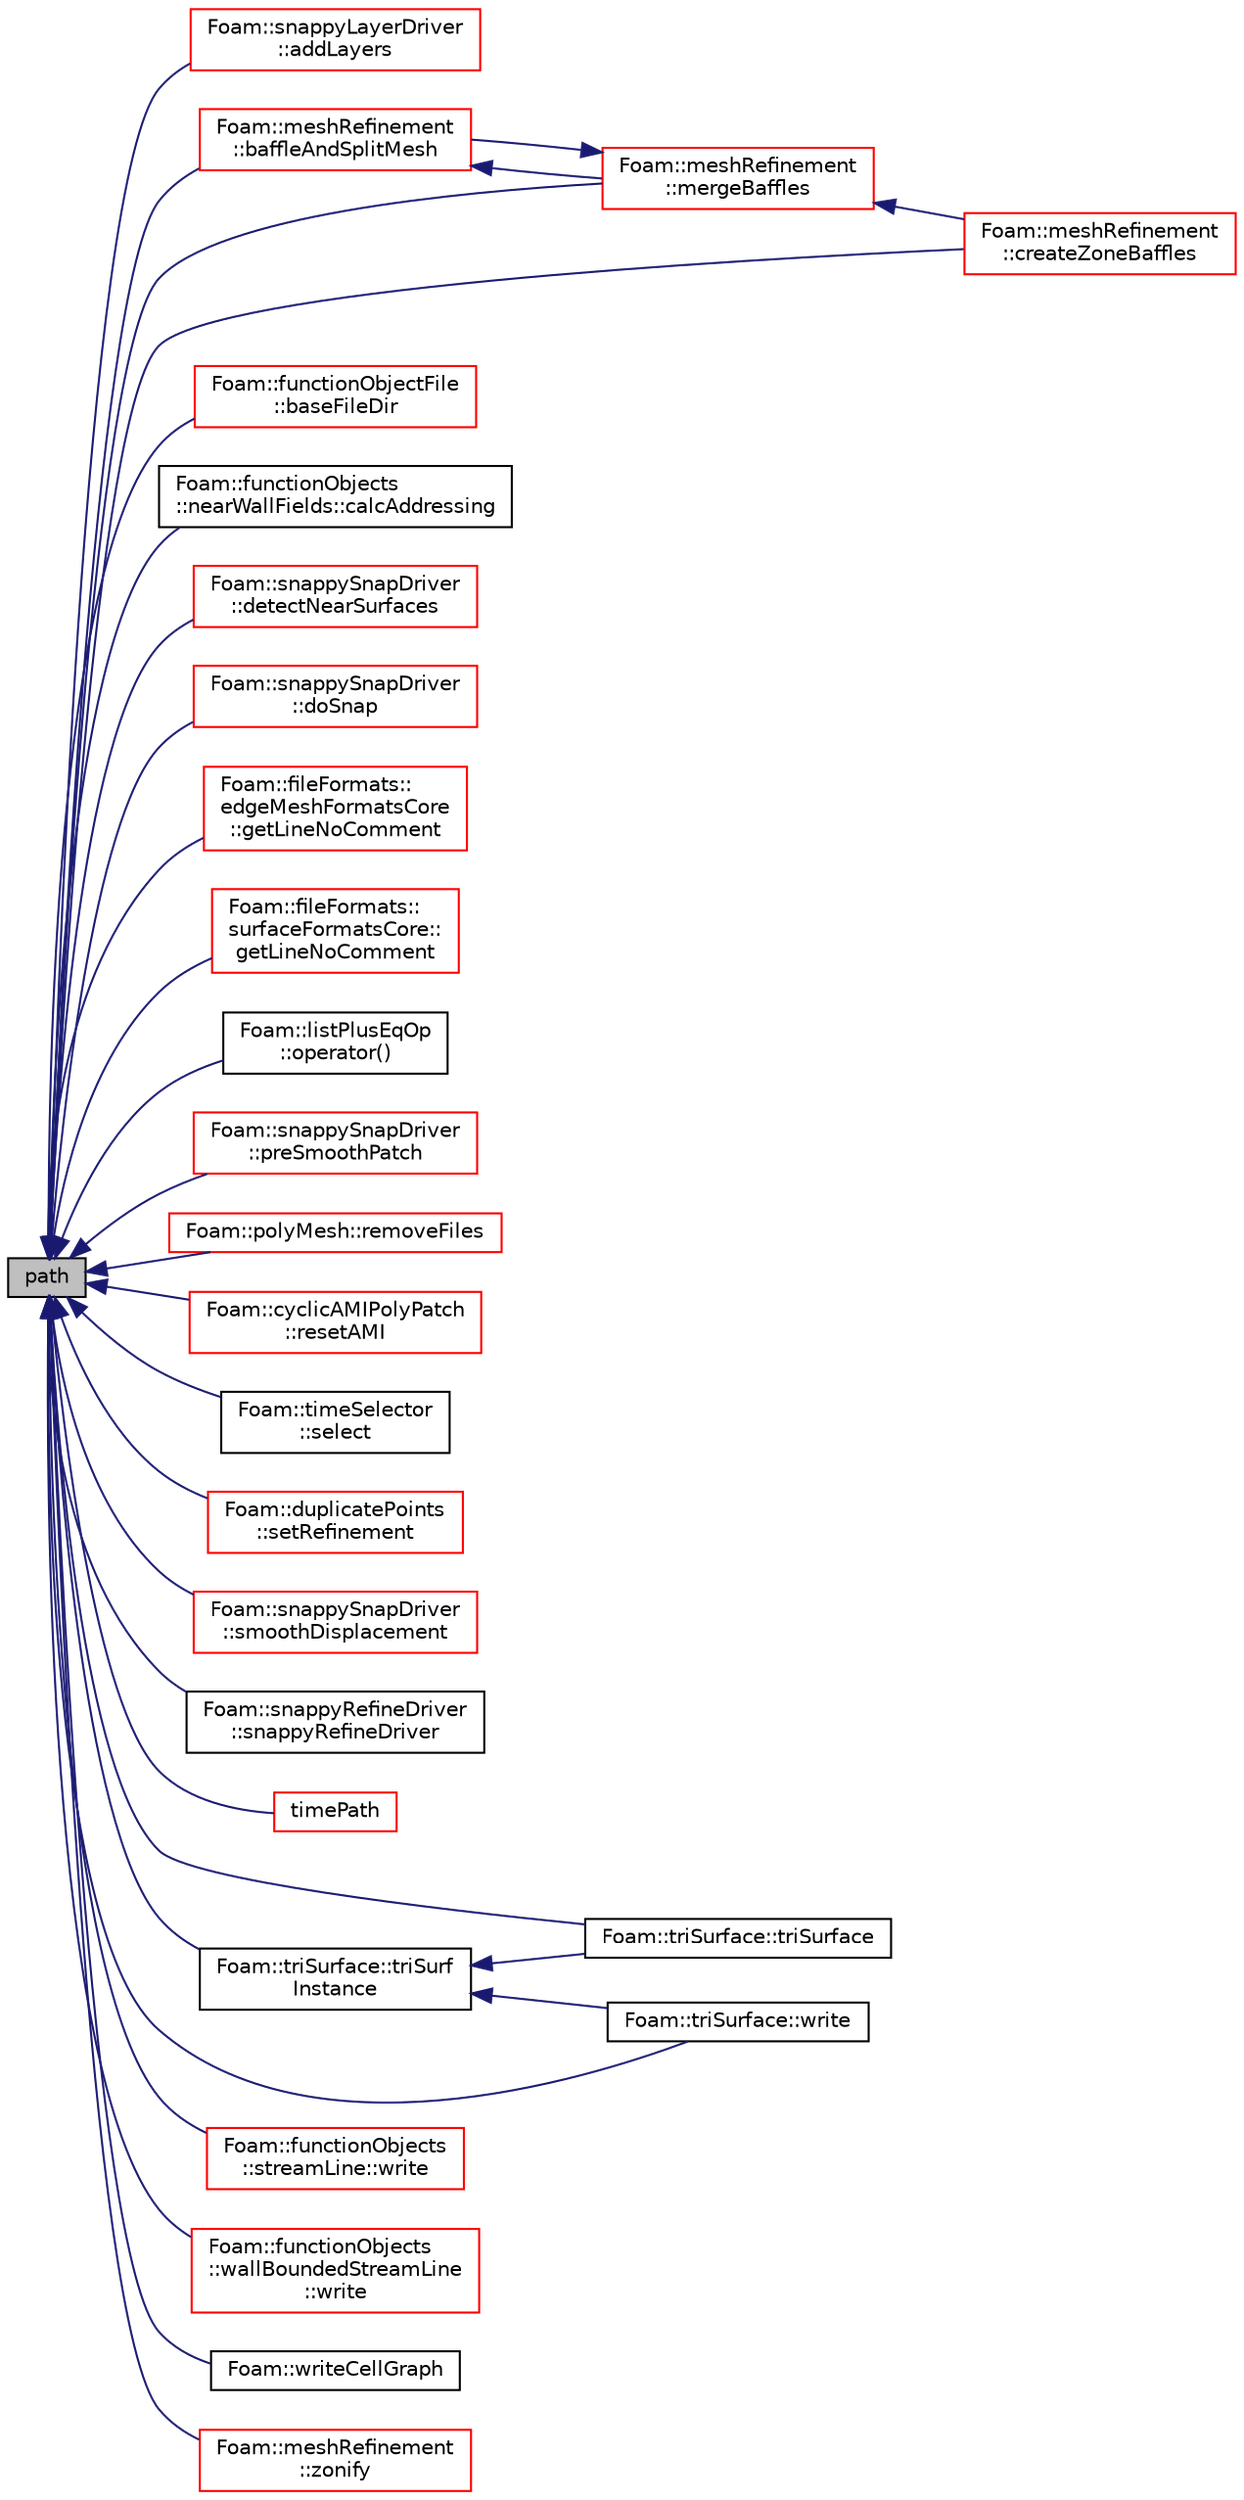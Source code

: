 digraph "path"
{
  bgcolor="transparent";
  edge [fontname="Helvetica",fontsize="10",labelfontname="Helvetica",labelfontsize="10"];
  node [fontname="Helvetica",fontsize="10",shape=record];
  rankdir="LR";
  Node1 [label="path",height=0.2,width=0.4,color="black", fillcolor="grey75", style="filled", fontcolor="black"];
  Node1 -> Node2 [dir="back",color="midnightblue",fontsize="10",style="solid",fontname="Helvetica"];
  Node2 [label="Foam::snappyLayerDriver\l::addLayers",height=0.2,width=0.4,color="red",URL="$a02425.html#a2654851d1ffedc26e8ff1424f7097ba6",tooltip="Add cell layers. "];
  Node1 -> Node3 [dir="back",color="midnightblue",fontsize="10",style="solid",fontname="Helvetica"];
  Node3 [label="Foam::meshRefinement\l::baffleAndSplitMesh",height=0.2,width=0.4,color="red",URL="$a01502.html#acb8d36155594ec3a96e6b94925c85881",tooltip="Split off unreachable areas of mesh. "];
  Node3 -> Node4 [dir="back",color="midnightblue",fontsize="10",style="solid",fontname="Helvetica"];
  Node4 [label="Foam::meshRefinement\l::mergeBaffles",height=0.2,width=0.4,color="red",URL="$a01502.html#aa959f1ef1377d3a4eaac5ff099280e50",tooltip="Merge baffles. Gets pairs of faces. "];
  Node4 -> Node3 [dir="back",color="midnightblue",fontsize="10",style="solid",fontname="Helvetica"];
  Node4 -> Node5 [dir="back",color="midnightblue",fontsize="10",style="solid",fontname="Helvetica"];
  Node5 [label="Foam::meshRefinement\l::createZoneBaffles",height=0.2,width=0.4,color="red",URL="$a01502.html#a79af0bcc267d8fda8b3f4e683cac915b",tooltip="Create baffles for faces straddling zoned surfaces. Return. "];
  Node1 -> Node6 [dir="back",color="midnightblue",fontsize="10",style="solid",fontname="Helvetica"];
  Node6 [label="Foam::functionObjectFile\l::baseFileDir",height=0.2,width=0.4,color="red",URL="$a00880.html#a5fcb779680675270b18a614f9a87f1e0",tooltip="Return the base directory for output. "];
  Node1 -> Node7 [dir="back",color="midnightblue",fontsize="10",style="solid",fontname="Helvetica"];
  Node7 [label="Foam::functionObjects\l::nearWallFields::calcAddressing",height=0.2,width=0.4,color="black",URL="$a01614.html#a7097a017d4eac4116d58a3cdbf507891",tooltip="Calculate addressing from cells back to patch faces. "];
  Node1 -> Node5 [dir="back",color="midnightblue",fontsize="10",style="solid",fontname="Helvetica"];
  Node1 -> Node8 [dir="back",color="midnightblue",fontsize="10",style="solid",fontname="Helvetica"];
  Node8 [label="Foam::snappySnapDriver\l::detectNearSurfaces",height=0.2,width=0.4,color="red",URL="$a02427.html#a1f0aa6841e7a037db0a22342f828e761",tooltip="Per patch point override displacement if in gap situation. "];
  Node1 -> Node9 [dir="back",color="midnightblue",fontsize="10",style="solid",fontname="Helvetica"];
  Node9 [label="Foam::snappySnapDriver\l::doSnap",height=0.2,width=0.4,color="red",URL="$a02427.html#adf0870a8be4483ecdb73b26b20d027ee"];
  Node1 -> Node10 [dir="back",color="midnightblue",fontsize="10",style="solid",fontname="Helvetica"];
  Node10 [label="Foam::fileFormats::\ledgeMeshFormatsCore\l::getLineNoComment",height=0.2,width=0.4,color="red",URL="$a00628.html#a0498e06dcbcd776540014fb90e2600c4",tooltip="Read non-comment line. "];
  Node1 -> Node11 [dir="back",color="midnightblue",fontsize="10",style="solid",fontname="Helvetica"];
  Node11 [label="Foam::fileFormats::\lsurfaceFormatsCore::\lgetLineNoComment",height=0.2,width=0.4,color="red",URL="$a02553.html#a0498e06dcbcd776540014fb90e2600c4",tooltip="Read non-comment line. "];
  Node1 -> Node4 [dir="back",color="midnightblue",fontsize="10",style="solid",fontname="Helvetica"];
  Node1 -> Node12 [dir="back",color="midnightblue",fontsize="10",style="solid",fontname="Helvetica"];
  Node12 [label="Foam::listPlusEqOp\l::operator()",height=0.2,width=0.4,color="black",URL="$a01394.html#ae4420a9fd791f5ab9ebad1a3150ba899"];
  Node1 -> Node13 [dir="back",color="midnightblue",fontsize="10",style="solid",fontname="Helvetica"];
  Node13 [label="Foam::snappySnapDriver\l::preSmoothPatch",height=0.2,width=0.4,color="red",URL="$a02427.html#a5328524e4037f1f8ecb542c16492d6b9",tooltip="Smooth the mesh (patch and internal) to increase visibility. "];
  Node1 -> Node14 [dir="back",color="midnightblue",fontsize="10",style="solid",fontname="Helvetica"];
  Node14 [label="Foam::polyMesh::removeFiles",height=0.2,width=0.4,color="red",URL="$a01954.html#a09edd7861f5967d75396d1138415fc1b",tooltip="Remove all files from mesh instance. "];
  Node1 -> Node15 [dir="back",color="midnightblue",fontsize="10",style="solid",fontname="Helvetica"];
  Node15 [label="Foam::cyclicAMIPolyPatch\l::resetAMI",height=0.2,width=0.4,color="red",URL="$a00481.html#ac378774325ececbf6413adfeeaa2a68f",tooltip="Reset the AMI interpolator. "];
  Node1 -> Node16 [dir="back",color="midnightblue",fontsize="10",style="solid",fontname="Helvetica"];
  Node16 [label="Foam::timeSelector\l::select",height=0.2,width=0.4,color="black",URL="$a02688.html#aff23faf6fd7ed47ea9628c6daa0d16ab",tooltip="Return the set of times selected based on the argList options. "];
  Node1 -> Node17 [dir="back",color="midnightblue",fontsize="10",style="solid",fontname="Helvetica"];
  Node17 [label="Foam::duplicatePoints\l::setRefinement",height=0.2,width=0.4,color="red",URL="$a00601.html#a159a54964aa4001ff24e9fb05834750a",tooltip="Play commands into polyTopoChange to duplicate points. Gets. "];
  Node1 -> Node18 [dir="back",color="midnightblue",fontsize="10",style="solid",fontname="Helvetica"];
  Node18 [label="Foam::snappySnapDriver\l::smoothDisplacement",height=0.2,width=0.4,color="red",URL="$a02427.html#a8e306cb82a0529b700de58b7f164e657",tooltip="Smooth the displacement field to the internal. "];
  Node1 -> Node19 [dir="back",color="midnightblue",fontsize="10",style="solid",fontname="Helvetica"];
  Node19 [label="Foam::snappyRefineDriver\l::snappyRefineDriver",height=0.2,width=0.4,color="black",URL="$a02426.html#a5675da79b1a5d194aa113611d3b9e024",tooltip="Construct from components. "];
  Node1 -> Node20 [dir="back",color="midnightblue",fontsize="10",style="solid",fontname="Helvetica"];
  Node20 [label="timePath",height=0.2,width=0.4,color="red",URL="$a02682.html#aaa23ffa3c0097d1ee601ffba3a9dee8b",tooltip="Return current time path. "];
  Node1 -> Node21 [dir="back",color="midnightblue",fontsize="10",style="solid",fontname="Helvetica"];
  Node21 [label="Foam::triSurface::triSurface",height=0.2,width=0.4,color="black",URL="$a02757.html#a1e801ccbd13f3043e0d37b3a07cddc9a",tooltip="Construct from objectRegistry. "];
  Node1 -> Node22 [dir="back",color="midnightblue",fontsize="10",style="solid",fontname="Helvetica"];
  Node22 [label="Foam::triSurface::triSurf\lInstance",height=0.2,width=0.4,color="black",URL="$a02757.html#a1ab8d8beae9ae13c09674c78df71224a",tooltip="Name of triSurface directory to use. "];
  Node22 -> Node21 [dir="back",color="midnightblue",fontsize="10",style="solid",fontname="Helvetica"];
  Node22 -> Node23 [dir="back",color="midnightblue",fontsize="10",style="solid",fontname="Helvetica"];
  Node23 [label="Foam::triSurface::write",height=0.2,width=0.4,color="black",URL="$a02757.html#a1f84b402c96b3dea5423fb68b440e06d",tooltip="Write to database. "];
  Node1 -> Node24 [dir="back",color="midnightblue",fontsize="10",style="solid",fontname="Helvetica"];
  Node24 [label="Foam::functionObjects\l::streamLine::write",height=0.2,width=0.4,color="red",URL="$a02525.html#aac759501cf6c7895a70eecbef0226ae1",tooltip="Calculate the field average data and write. "];
  Node1 -> Node25 [dir="back",color="midnightblue",fontsize="10",style="solid",fontname="Helvetica"];
  Node25 [label="Foam::functionObjects\l::wallBoundedStreamLine\l::write",height=0.2,width=0.4,color="red",URL="$a02924.html#aac759501cf6c7895a70eecbef0226ae1",tooltip="Calculate the field average data and write. "];
  Node1 -> Node23 [dir="back",color="midnightblue",fontsize="10",style="solid",fontname="Helvetica"];
  Node1 -> Node26 [dir="back",color="midnightblue",fontsize="10",style="solid",fontname="Helvetica"];
  Node26 [label="Foam::writeCellGraph",height=0.2,width=0.4,color="black",URL="$a10979.html#a47137e670f997e073d939332ed3b14f8"];
  Node1 -> Node27 [dir="back",color="midnightblue",fontsize="10",style="solid",fontname="Helvetica"];
  Node27 [label="Foam::meshRefinement\l::zonify",height=0.2,width=0.4,color="red",URL="$a01502.html#a90cf965dfe02eb20f11a4a8c6035747f",tooltip="Put faces/cells into zones according to surface specification. "];
}
